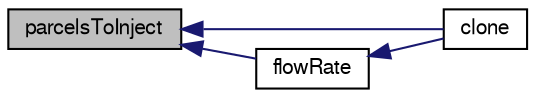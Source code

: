digraph "parcelsToInject"
{
  bgcolor="transparent";
  edge [fontname="FreeSans",fontsize="10",labelfontname="FreeSans",labelfontsize="10"];
  node [fontname="FreeSans",fontsize="10",shape=record];
  rankdir="LR";
  Node178 [label="parcelsToInject",height=0.2,width=0.4,color="black", fillcolor="grey75", style="filled", fontcolor="black"];
  Node178 -> Node179 [dir="back",color="midnightblue",fontsize="10",style="solid",fontname="FreeSans"];
  Node179 [label="clone",height=0.2,width=0.4,color="black",URL="$a24094.html#ac6d7055f88f8ceb366a9f64d3ba635e0",tooltip="Construct and return a clone. "];
  Node178 -> Node180 [dir="back",color="midnightblue",fontsize="10",style="solid",fontname="FreeSans"];
  Node180 [label="flowRate",height=0.2,width=0.4,color="black",URL="$a24094.html#a9fda747fdb0b4416780ddeb6989ce9ba",tooltip="Return the total volumetric flow rate across the patch [m3/s]. "];
  Node180 -> Node179 [dir="back",color="midnightblue",fontsize="10",style="solid",fontname="FreeSans"];
}
